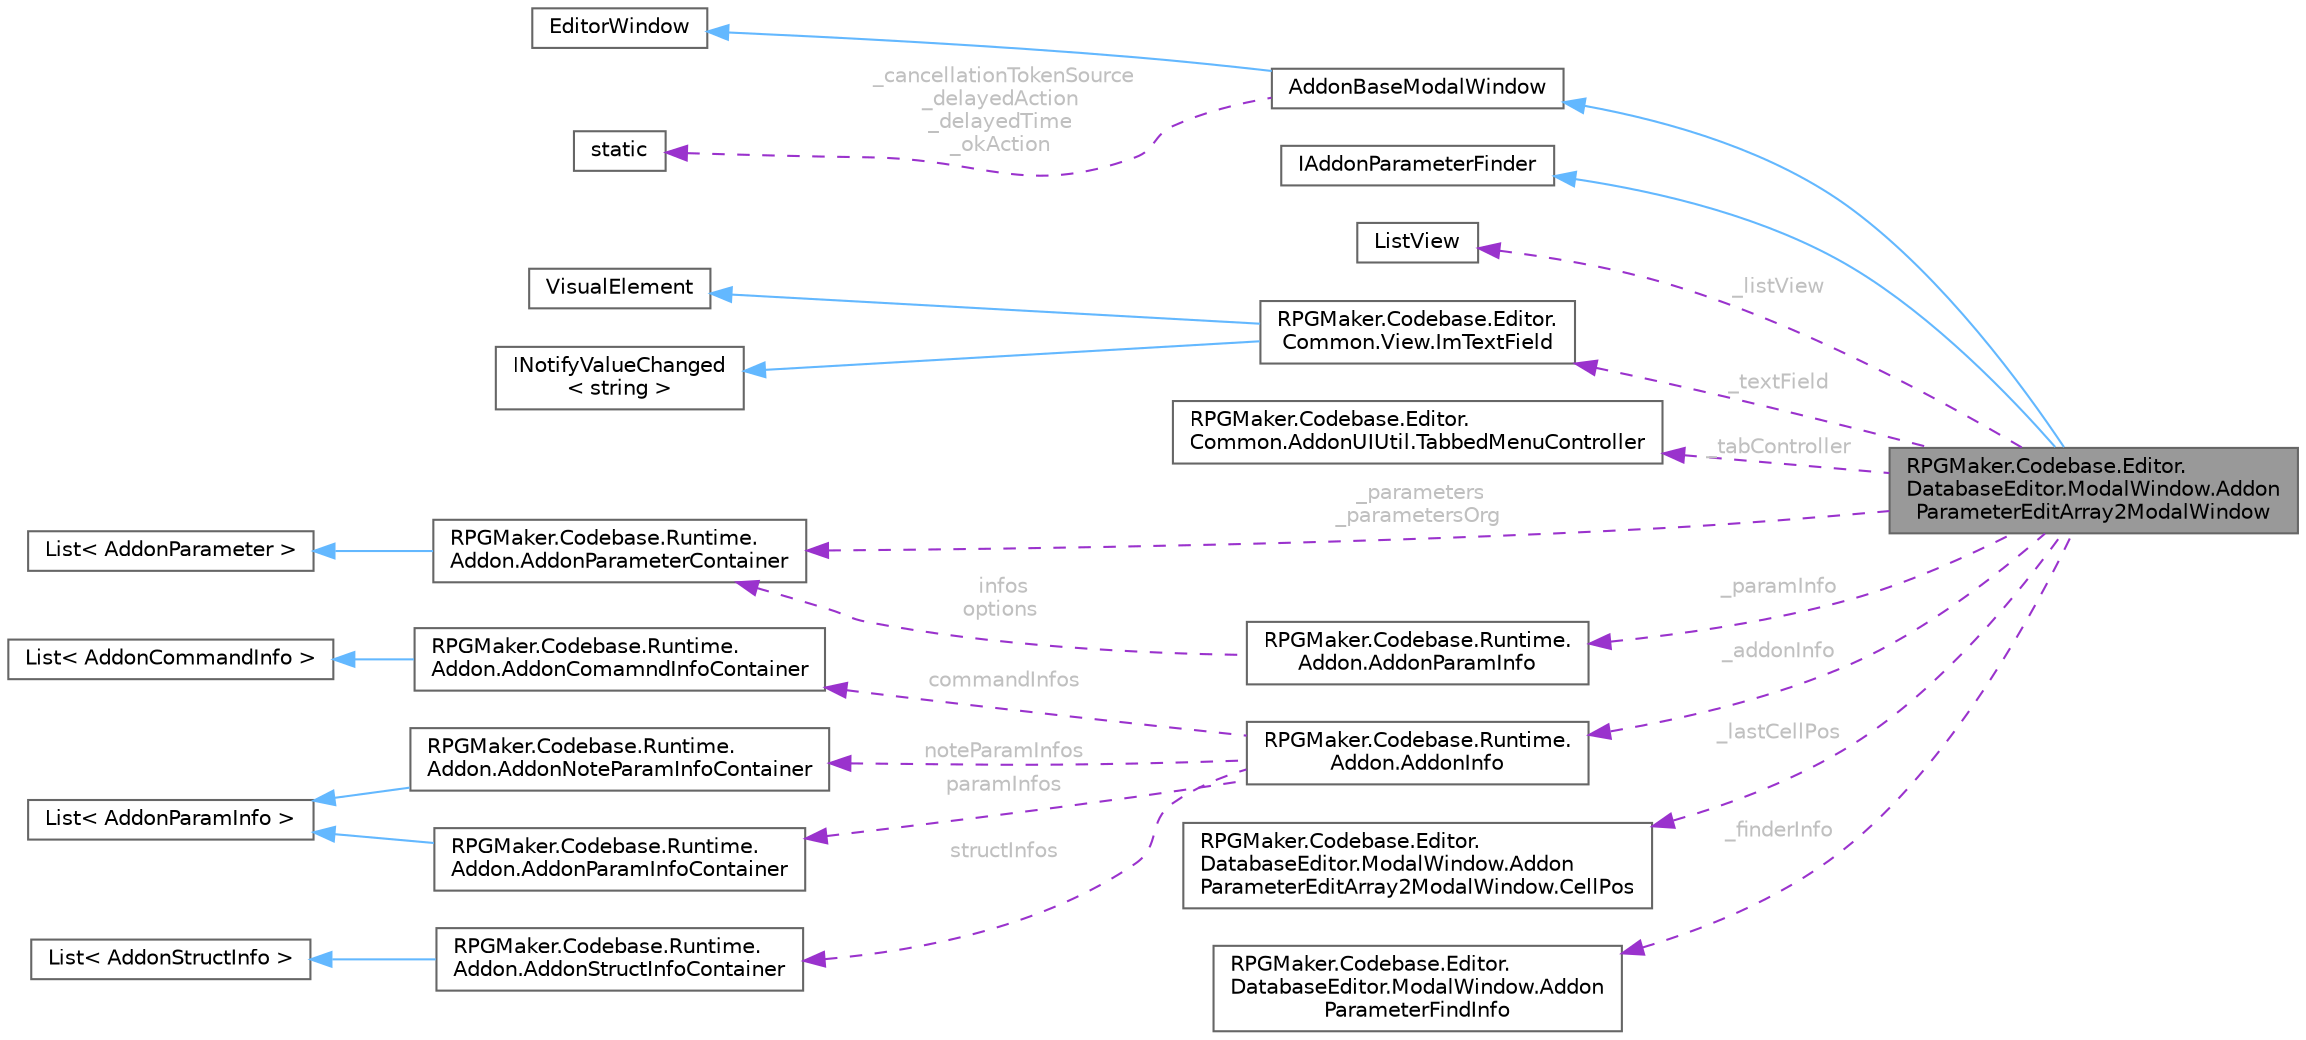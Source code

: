 digraph "RPGMaker.Codebase.Editor.DatabaseEditor.ModalWindow.AddonParameterEditArray2ModalWindow"
{
 // LATEX_PDF_SIZE
  bgcolor="transparent";
  edge [fontname=Helvetica,fontsize=10,labelfontname=Helvetica,labelfontsize=10];
  node [fontname=Helvetica,fontsize=10,shape=box,height=0.2,width=0.4];
  rankdir="LR";
  Node1 [id="Node000001",label="RPGMaker.Codebase.Editor.\lDatabaseEditor.ModalWindow.Addon\lParameterEditArray2ModalWindow",height=0.2,width=0.4,color="gray40", fillcolor="grey60", style="filled", fontcolor="black",tooltip="😁 アドオン引数編集配列２モーダル・ウィンドウ"];
  Node2 -> Node1 [id="edge1_Node000001_Node000002",dir="back",color="steelblue1",style="solid",tooltip=" "];
  Node2 [id="Node000002",label="AddonBaseModalWindow",height=0.2,width=0.4,color="gray40", fillcolor="white", style="filled",URL="$d1/d4a/class_r_p_g_maker_1_1_codebase_1_1_editor_1_1_common_1_1_addon_u_i_util_1_1_addon_base_modal_window.html",tooltip="😁 アドオン基礎モーダル・ウィンドウ"];
  Node3 -> Node2 [id="edge2_Node000002_Node000003",dir="back",color="steelblue1",style="solid",tooltip=" "];
  Node3 [id="Node000003",label="EditorWindow",height=0.2,width=0.4,color="gray40", fillcolor="white", style="filled",tooltip=" "];
  Node4 -> Node2 [id="edge3_Node000002_Node000004",dir="back",color="darkorchid3",style="dashed",tooltip=" ",label=" _cancellationTokenSource\n_delayedAction\n_delayedTime\n_okAction",fontcolor="grey" ];
  Node4 [id="Node000004",label="static",height=0.2,width=0.4,color="gray40", fillcolor="white", style="filled",tooltip=" "];
  Node5 -> Node1 [id="edge4_Node000001_Node000005",dir="back",color="steelblue1",style="solid",tooltip=" "];
  Node5 [id="Node000005",label="IAddonParameterFinder",height=0.2,width=0.4,color="gray40", fillcolor="white", style="filled",URL="$dd/d2d/interface_r_p_g_maker_1_1_codebase_1_1_editor_1_1_database_editor_1_1_modal_window_1_1_i_addon_parameter_finder.html",tooltip="アドオン引数検索インターフェース"];
  Node6 -> Node1 [id="edge5_Node000001_Node000006",dir="back",color="darkorchid3",style="dashed",tooltip=" ",label=" _listView",fontcolor="grey" ];
  Node6 [id="Node000006",label="ListView",height=0.2,width=0.4,color="gray40", fillcolor="white", style="filled",tooltip=" "];
  Node7 -> Node1 [id="edge6_Node000001_Node000007",dir="back",color="darkorchid3",style="dashed",tooltip=" ",label=" _textField",fontcolor="grey" ];
  Node7 [id="Node000007",label="RPGMaker.Codebase.Editor.\lCommon.View.ImTextField",height=0.2,width=0.4,color="gray40", fillcolor="white", style="filled",URL="$d1/d60/class_r_p_g_maker_1_1_codebase_1_1_editor_1_1_common_1_1_view_1_1_im_text_field.html",tooltip="😁 UIElementsのTextFieldを、IMGUIのUIをIMGUIContainerで内包したVisualElementに差し替えるためのクラス。"];
  Node8 -> Node7 [id="edge7_Node000007_Node000008",dir="back",color="steelblue1",style="solid",tooltip=" "];
  Node8 [id="Node000008",label="VisualElement",height=0.2,width=0.4,color="gray40", fillcolor="white", style="filled",tooltip=" "];
  Node9 -> Node7 [id="edge8_Node000007_Node000009",dir="back",color="steelblue1",style="solid",tooltip=" "];
  Node9 [id="Node000009",label="INotifyValueChanged\l\< string \>",height=0.2,width=0.4,color="gray40", fillcolor="white", style="filled",tooltip=" "];
  Node10 -> Node1 [id="edge9_Node000001_Node000010",dir="back",color="darkorchid3",style="dashed",tooltip=" ",label=" _tabController",fontcolor="grey" ];
  Node10 [id="Node000010",label="RPGMaker.Codebase.Editor.\lCommon.AddonUIUtil.TabbedMenuController",height=0.2,width=0.4,color="gray40", fillcolor="white", style="filled",URL="$d6/d0c/class_r_p_g_maker_1_1_codebase_1_1_editor_1_1_common_1_1_addon_u_i_util_1_1_tabbed_menu_controller.html",tooltip="😁 タブ付きメニュー・コントローラー"];
  Node11 -> Node1 [id="edge10_Node000001_Node000011",dir="back",color="darkorchid3",style="dashed",tooltip=" ",label=" _parameters\n_parametersOrg",fontcolor="grey" ];
  Node11 [id="Node000011",label="RPGMaker.Codebase.Runtime.\lAddon.AddonParameterContainer",height=0.2,width=0.4,color="gray40", fillcolor="white", style="filled",URL="$de/d6e/class_r_p_g_maker_1_1_codebase_1_1_runtime_1_1_addon_1_1_addon_parameter_container.html",tooltip="😁 実質、ただの辞書"];
  Node12 -> Node11 [id="edge11_Node000011_Node000012",dir="back",color="steelblue1",style="solid",tooltip=" "];
  Node12 [id="Node000012",label="List\< AddonParameter \>",height=0.2,width=0.4,color="gray40", fillcolor="white", style="filled",tooltip=" "];
  Node13 -> Node1 [id="edge12_Node000001_Node000013",dir="back",color="darkorchid3",style="dashed",tooltip=" ",label=" _addonInfo",fontcolor="grey" ];
  Node13 [id="Node000013",label="RPGMaker.Codebase.Runtime.\lAddon.AddonInfo",height=0.2,width=0.4,color="gray40", fillcolor="white", style="filled",URL="$db/db2/class_r_p_g_maker_1_1_codebase_1_1_runtime_1_1_addon_1_1_addon_info.html",tooltip="😁 （※翻訳者追記）アドオン１件分のプロパティ一覧"];
  Node14 -> Node13 [id="edge13_Node000013_Node000014",dir="back",color="darkorchid3",style="dashed",tooltip=" ",label=" commandInfos",fontcolor="grey" ];
  Node14 [id="Node000014",label="RPGMaker.Codebase.Runtime.\lAddon.AddonComamndInfoContainer",height=0.2,width=0.4,color="gray40", fillcolor="white", style="filled",URL="$d0/d15/class_r_p_g_maker_1_1_codebase_1_1_runtime_1_1_addon_1_1_addon_comamnd_info_container.html",tooltip="😁 （※翻訳者追記） 実質、辞書の車輪再発明。アドオンのコマンド関連を要素として持つリスト"];
  Node15 -> Node14 [id="edge14_Node000014_Node000015",dir="back",color="steelblue1",style="solid",tooltip=" "];
  Node15 [id="Node000015",label="List\< AddonCommandInfo \>",height=0.2,width=0.4,color="gray40", fillcolor="white", style="filled",tooltip=" "];
  Node16 -> Node13 [id="edge15_Node000013_Node000016",dir="back",color="darkorchid3",style="dashed",tooltip=" ",label=" noteParamInfos",fontcolor="grey" ];
  Node16 [id="Node000016",label="RPGMaker.Codebase.Runtime.\lAddon.AddonNoteParamInfoContainer",height=0.2,width=0.4,color="gray40", fillcolor="white", style="filled",URL="$d2/d0a/class_r_p_g_maker_1_1_codebase_1_1_runtime_1_1_addon_1_1_addon_note_param_info_container.html",tooltip="😁 実質、辞書の車輪再発明。アドオンのノート関連"];
  Node17 -> Node16 [id="edge16_Node000016_Node000017",dir="back",color="steelblue1",style="solid",tooltip=" "];
  Node17 [id="Node000017",label="List\< AddonParamInfo \>",height=0.2,width=0.4,color="gray40", fillcolor="white", style="filled",tooltip=" "];
  Node18 -> Node13 [id="edge17_Node000013_Node000018",dir="back",color="darkorchid3",style="dashed",tooltip=" ",label=" paramInfos",fontcolor="grey" ];
  Node18 [id="Node000018",label="RPGMaker.Codebase.Runtime.\lAddon.AddonParamInfoContainer",height=0.2,width=0.4,color="gray40", fillcolor="white", style="filled",URL="$d3/d9c/class_r_p_g_maker_1_1_codebase_1_1_runtime_1_1_addon_1_1_addon_param_info_container.html",tooltip="😁 実質、辞書の車輪再発明。アドオン情報関連"];
  Node17 -> Node18 [id="edge18_Node000018_Node000017",dir="back",color="steelblue1",style="solid",tooltip=" "];
  Node19 -> Node13 [id="edge19_Node000013_Node000019",dir="back",color="darkorchid3",style="dashed",tooltip=" ",label=" structInfos",fontcolor="grey" ];
  Node19 [id="Node000019",label="RPGMaker.Codebase.Runtime.\lAddon.AddonStructInfoContainer",height=0.2,width=0.4,color="gray40", fillcolor="white", style="filled",URL="$de/ddc/class_r_p_g_maker_1_1_codebase_1_1_runtime_1_1_addon_1_1_addon_struct_info_container.html",tooltip="😁 アドオン構造体情報コンテナー"];
  Node20 -> Node19 [id="edge20_Node000019_Node000020",dir="back",color="steelblue1",style="solid",tooltip=" "];
  Node20 [id="Node000020",label="List\< AddonStructInfo \>",height=0.2,width=0.4,color="gray40", fillcolor="white", style="filled",tooltip=" "];
  Node21 -> Node1 [id="edge21_Node000001_Node000021",dir="back",color="darkorchid3",style="dashed",tooltip=" ",label=" _paramInfo",fontcolor="grey" ];
  Node21 [id="Node000021",label="RPGMaker.Codebase.Runtime.\lAddon.AddonParamInfo",height=0.2,width=0.4,color="gray40", fillcolor="white", style="filled",URL="$d1/d84/class_r_p_g_maker_1_1_codebase_1_1_runtime_1_1_addon_1_1_addon_param_info.html",tooltip="😁 実質、以下の３つを持つような、ただの辞書構造。"];
  Node11 -> Node21 [id="edge22_Node000021_Node000011",dir="back",color="darkorchid3",style="dashed",tooltip=" ",label=" infos\noptions",fontcolor="grey" ];
  Node22 -> Node1 [id="edge23_Node000001_Node000022",dir="back",color="darkorchid3",style="dashed",tooltip=" ",label=" _lastCellPos",fontcolor="grey" ];
  Node22 [id="Node000022",label="RPGMaker.Codebase.Editor.\lDatabaseEditor.ModalWindow.Addon\lParameterEditArray2ModalWindow.CellPos",height=0.2,width=0.4,color="gray40", fillcolor="white", style="filled",URL="$dd/d3f/class_r_p_g_maker_1_1_codebase_1_1_editor_1_1_database_editor_1_1_modal_window_1_1_addon_parameta49701b1e1cb0e4e292418b6ae8062b3.html",tooltip="😁 セル位置"];
  Node23 -> Node1 [id="edge24_Node000001_Node000023",dir="back",color="darkorchid3",style="dashed",tooltip=" ",label=" _finderInfo",fontcolor="grey" ];
  Node23 [id="Node000023",label="RPGMaker.Codebase.Editor.\lDatabaseEditor.ModalWindow.Addon\lParameterFindInfo",height=0.2,width=0.4,color="gray40", fillcolor="white", style="filled",URL="$d3/d69/class_r_p_g_maker_1_1_codebase_1_1_editor_1_1_database_editor_1_1_modal_window_1_1_addon_parameter_find_info.html",tooltip="アドオン引数検索情報"];
}
